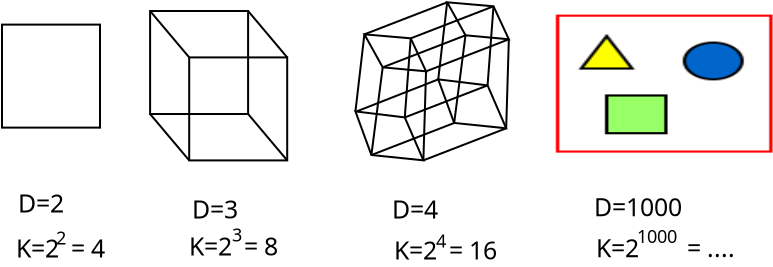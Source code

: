 <?xml version="1.0" encoding="UTF-8"?>
<dia:diagram xmlns:dia="http://www.lysator.liu.se/~alla/dia/">
  <dia:layer name="Background" visible="true" connectable="false"/>
  <dia:layer name="Background" visible="true" connectable="false"/>
  <dia:layer name="Background" visible="true" connectable="false"/>
  <dia:layer name="Background" visible="true" connectable="false"/>
  <dia:layer name="Background" visible="true" connectable="true" active="true">
    <dia:object type="Standard - Box" version="0" id="O0">
      <dia:attribute name="obj_pos">
        <dia:point val="5,4.95"/>
      </dia:attribute>
      <dia:attribute name="obj_bb">
        <dia:rectangle val="4.95,4.9;9.95,10.15"/>
      </dia:attribute>
      <dia:attribute name="elem_corner">
        <dia:point val="5,4.95"/>
      </dia:attribute>
      <dia:attribute name="elem_width">
        <dia:real val="4.9"/>
      </dia:attribute>
      <dia:attribute name="elem_height">
        <dia:real val="5.15"/>
      </dia:attribute>
      <dia:attribute name="show_background">
        <dia:boolean val="true"/>
      </dia:attribute>
    </dia:object>
    <dia:group>
      <dia:attribute name="meta">
        <dia:composite type="dict"/>
      </dia:attribute>
      <dia:attribute name="matrix"/>
      <dia:object type="Standard - Box" version="0" id="O1">
        <dia:attribute name="obj_pos">
          <dia:point val="12.405,4.27"/>
        </dia:attribute>
        <dia:attribute name="obj_bb">
          <dia:rectangle val="12.355,4.22;17.355,9.47"/>
        </dia:attribute>
        <dia:attribute name="elem_corner">
          <dia:point val="12.405,4.27"/>
        </dia:attribute>
        <dia:attribute name="elem_width">
          <dia:real val="4.9"/>
        </dia:attribute>
        <dia:attribute name="elem_height">
          <dia:real val="5.15"/>
        </dia:attribute>
        <dia:attribute name="show_background">
          <dia:boolean val="false"/>
        </dia:attribute>
        <dia:connections>
          <dia:connection handle="0" to="O1" connection="5"/>
          <dia:connection handle="1" to="O2" connection="5"/>
        </dia:connections>
      </dia:object>
      <dia:object type="Standard - Box" version="0" id="O2">
        <dia:attribute name="obj_pos">
          <dia:point val="14.36,6.59"/>
        </dia:attribute>
        <dia:attribute name="obj_bb">
          <dia:rectangle val="14.31,6.54;19.31,11.79"/>
        </dia:attribute>
        <dia:attribute name="elem_corner">
          <dia:point val="14.36,6.59"/>
        </dia:attribute>
        <dia:attribute name="elem_width">
          <dia:real val="4.9"/>
        </dia:attribute>
        <dia:attribute name="elem_height">
          <dia:real val="5.15"/>
        </dia:attribute>
        <dia:attribute name="show_background">
          <dia:boolean val="false"/>
        </dia:attribute>
        <dia:connections>
          <dia:connection handle="0" to="O1" connection="7"/>
          <dia:connection handle="1" to="O2" connection="7"/>
        </dia:connections>
      </dia:object>
      <dia:object type="Standard - Line" version="0" id="O3">
        <dia:attribute name="obj_pos">
          <dia:point val="12.405,9.42"/>
        </dia:attribute>
        <dia:attribute name="obj_bb">
          <dia:rectangle val="12.335,9.35;14.431,11.81"/>
        </dia:attribute>
        <dia:attribute name="conn_endpoints">
          <dia:point val="12.405,9.42"/>
          <dia:point val="14.36,11.74"/>
        </dia:attribute>
        <dia:attribute name="numcp">
          <dia:int val="1"/>
        </dia:attribute>
        <dia:connections>
          <dia:connection handle="0" to="O1" connection="2"/>
          <dia:connection handle="1" to="O2" connection="2"/>
        </dia:connections>
      </dia:object>
      <dia:object type="Standard - Line" version="0" id="O4">
        <dia:attribute name="obj_pos">
          <dia:point val="17.305,9.42"/>
        </dia:attribute>
        <dia:attribute name="obj_bb">
          <dia:rectangle val="17.235,9.35;19.331,11.81"/>
        </dia:attribute>
        <dia:attribute name="conn_endpoints">
          <dia:point val="17.305,9.42"/>
          <dia:point val="19.26,11.74"/>
        </dia:attribute>
        <dia:attribute name="numcp">
          <dia:int val="1"/>
        </dia:attribute>
        <dia:connections>
          <dia:connection handle="0" to="O1" connection="0"/>
          <dia:connection handle="1" to="O2" connection="0"/>
        </dia:connections>
      </dia:object>
      <dia:object type="Standard - Line" version="0" id="O5">
        <dia:attribute name="obj_pos">
          <dia:point val="17.305,4.27"/>
        </dia:attribute>
        <dia:attribute name="obj_bb">
          <dia:rectangle val="17.235,4.2;19.331,6.66"/>
        </dia:attribute>
        <dia:attribute name="conn_endpoints">
          <dia:point val="17.305,4.27"/>
          <dia:point val="19.26,6.59"/>
        </dia:attribute>
        <dia:attribute name="numcp">
          <dia:int val="1"/>
        </dia:attribute>
      </dia:object>
      <dia:object type="Standard - Line" version="0" id="O6">
        <dia:attribute name="obj_pos">
          <dia:point val="12.405,4.27"/>
        </dia:attribute>
        <dia:attribute name="obj_bb">
          <dia:rectangle val="12.335,4.2;14.431,6.66"/>
        </dia:attribute>
        <dia:attribute name="conn_endpoints">
          <dia:point val="12.405,4.27"/>
          <dia:point val="14.36,6.59"/>
        </dia:attribute>
        <dia:attribute name="numcp">
          <dia:int val="1"/>
        </dia:attribute>
      </dia:object>
    </dia:group>
    <dia:group>
      <dia:attribute name="meta">
        <dia:composite type="dict"/>
      </dia:attribute>
      <dia:attribute name="matrix"/>
      <dia:object type="Standard - Line" version="0" id="O7">
        <dia:attribute name="obj_pos">
          <dia:point val="24.035,7.086"/>
        </dia:attribute>
        <dia:attribute name="obj_bb">
          <dia:rectangle val="23.971,5.42;28.24,7.151"/>
        </dia:attribute>
        <dia:attribute name="conn_endpoints">
          <dia:point val="24.035,7.086"/>
          <dia:point val="28.175,5.484"/>
        </dia:attribute>
        <dia:attribute name="numcp">
          <dia:int val="1"/>
        </dia:attribute>
      </dia:object>
      <dia:object type="Standard - Line" version="0" id="O8">
        <dia:attribute name="obj_pos">
          <dia:point val="25.435,5.636"/>
        </dia:attribute>
        <dia:attribute name="obj_bb">
          <dia:rectangle val="25.371,3.97;29.64,5.701"/>
        </dia:attribute>
        <dia:attribute name="conn_endpoints">
          <dia:point val="25.435,5.636"/>
          <dia:point val="29.575,4.034"/>
        </dia:attribute>
        <dia:attribute name="numcp">
          <dia:int val="1"/>
        </dia:attribute>
      </dia:object>
      <dia:object type="Standard - Line" version="0" id="O9">
        <dia:attribute name="obj_pos">
          <dia:point val="23.119,5.436"/>
        </dia:attribute>
        <dia:attribute name="obj_bb">
          <dia:rectangle val="23.054,3.769;27.323,5.501"/>
        </dia:attribute>
        <dia:attribute name="conn_endpoints">
          <dia:point val="23.119,5.436"/>
          <dia:point val="27.259,3.834"/>
        </dia:attribute>
        <dia:attribute name="numcp">
          <dia:int val="1"/>
        </dia:attribute>
      </dia:object>
      <dia:object type="Standard - Line" version="0" id="O10">
        <dia:attribute name="obj_pos">
          <dia:point val="22.744,9.284"/>
        </dia:attribute>
        <dia:attribute name="obj_bb">
          <dia:rectangle val="22.679,7.623;26.877,9.349"/>
        </dia:attribute>
        <dia:attribute name="conn_endpoints">
          <dia:point val="22.744,9.284"/>
          <dia:point val="26.812,7.688"/>
        </dia:attribute>
        <dia:attribute name="numcp">
          <dia:int val="1"/>
        </dia:attribute>
      </dia:object>
      <dia:object type="Standard - Line" version="0" id="O11">
        <dia:attribute name="obj_pos">
          <dia:point val="29.279,7.988"/>
        </dia:attribute>
        <dia:attribute name="obj_bb">
          <dia:rectangle val="25.074,7.924;29.343,9.655"/>
        </dia:attribute>
        <dia:attribute name="conn_endpoints">
          <dia:point val="29.279,7.988"/>
          <dia:point val="25.139,9.59"/>
        </dia:attribute>
        <dia:attribute name="numcp">
          <dia:int val="1"/>
        </dia:attribute>
      </dia:object>
      <dia:object type="Standard - Line" version="0" id="O12">
        <dia:attribute name="obj_pos">
          <dia:point val="30.342,5.684"/>
        </dia:attribute>
        <dia:attribute name="obj_bb">
          <dia:rectangle val="26.137,5.62;30.407,7.351"/>
        </dia:attribute>
        <dia:attribute name="conn_endpoints">
          <dia:point val="30.342,5.684"/>
          <dia:point val="26.202,7.286"/>
        </dia:attribute>
        <dia:attribute name="numcp">
          <dia:int val="1"/>
        </dia:attribute>
      </dia:object>
      <dia:object type="Standard - Line" version="0" id="O13">
        <dia:attribute name="obj_pos">
          <dia:point val="30.209,10.134"/>
          <dia:connections>
            <dia:connection handle="0" to="O20" connection="4"/>
            <dia:connection handle="1" to="O19" connection="4"/>
          </dia:connections>
        </dia:attribute>
        <dia:attribute name="obj_bb">
          <dia:rectangle val="26.004,10.069;30.273,11.801"/>
          <dia:connections>
            <dia:connection handle="0" to="O20" connection="6"/>
            <dia:connection handle="1" to="O19" connection="6"/>
          </dia:connections>
        </dia:attribute>
        <dia:attribute name="conn_endpoints">
          <dia:point val="30.209,10.134"/>
          <dia:point val="26.069,11.736"/>
          <dia:connections>
            <dia:connection handle="0" to="O20" connection="0"/>
            <dia:connection handle="1" to="O19" connection="0"/>
          </dia:connections>
        </dia:attribute>
        <dia:attribute name="numcp">
          <dia:int val="1"/>
          <dia:connections>
            <dia:connection handle="0" to="O20" connection="2"/>
            <dia:connection handle="1" to="O19" connection="2"/>
          </dia:connections>
        </dia:attribute>
      </dia:object>
      <dia:object type="Standard - Line" version="0" id="O14">
        <dia:attribute name="obj_pos">
          <dia:point val="27.609,9.867"/>
          <dia:connections>
            <dia:connection handle="0" to="O26" connection="4"/>
            <dia:connection handle="1" to="O25" connection="4"/>
          </dia:connections>
        </dia:attribute>
        <dia:attribute name="obj_bb">
          <dia:rectangle val="23.404,9.803;27.673,11.534"/>
          <dia:connections>
            <dia:connection handle="0" to="O26" connection="6"/>
            <dia:connection handle="1" to="O25" connection="6"/>
          </dia:connections>
        </dia:attribute>
        <dia:attribute name="conn_endpoints">
          <dia:point val="27.609,9.867"/>
          <dia:point val="23.469,11.47"/>
          <dia:connections>
            <dia:connection handle="0" to="O26" connection="0"/>
            <dia:connection handle="1" to="O25" connection="0"/>
          </dia:connections>
        </dia:attribute>
        <dia:attribute name="numcp">
          <dia:int val="1"/>
          <dia:connections>
            <dia:connection handle="0" to="O26" connection="2"/>
            <dia:connection handle="1" to="O25" connection="2"/>
          </dia:connections>
        </dia:attribute>
      </dia:object>
      <dia:group>
        <dia:attribute name="meta">
          <dia:composite type="dict"/>
        </dia:attribute>
        <dia:attribute name="matrix"/>
        <dia:object type="Standard - Line" version="0" id="O15">
          <dia:attribute name="obj_pos">
            <dia:point val="26.202,7.286"/>
          </dia:attribute>
          <dia:attribute name="obj_bb">
            <dia:rectangle val="26.017,7.235;26.253,11.788"/>
          </dia:attribute>
          <dia:attribute name="conn_endpoints">
            <dia:point val="26.202,7.286"/>
            <dia:point val="26.069,11.736"/>
          </dia:attribute>
          <dia:attribute name="numcp">
            <dia:int val="1"/>
          </dia:attribute>
        </dia:object>
        <dia:object type="Standard - Line" version="0" id="O16">
          <dia:attribute name="obj_pos">
            <dia:point val="24.035,7.086"/>
          </dia:attribute>
          <dia:attribute name="obj_bb">
            <dia:rectangle val="23.413,7.03;24.091,11.526"/>
          </dia:attribute>
          <dia:attribute name="conn_endpoints">
            <dia:point val="24.035,7.086"/>
            <dia:point val="23.469,11.47"/>
          </dia:attribute>
          <dia:attribute name="numcp">
            <dia:int val="1"/>
          </dia:attribute>
        </dia:object>
        <dia:object type="Standard - Line" version="0" id="O17">
          <dia:attribute name="obj_pos">
            <dia:point val="23.119,5.436"/>
          </dia:attribute>
          <dia:attribute name="obj_bb">
            <dia:rectangle val="22.617,5.381;23.174,9.346"/>
          </dia:attribute>
          <dia:attribute name="conn_endpoints">
            <dia:point val="23.119,5.436"/>
            <dia:point val="22.672,9.29"/>
          </dia:attribute>
          <dia:attribute name="numcp">
            <dia:int val="1"/>
          </dia:attribute>
        </dia:object>
        <dia:object type="Standard - Line" version="0" id="O18">
          <dia:attribute name="obj_pos">
            <dia:point val="25.435,5.636"/>
          </dia:attribute>
          <dia:attribute name="obj_bb">
            <dia:rectangle val="25.085,5.583;25.489,9.644"/>
          </dia:attribute>
          <dia:attribute name="conn_endpoints">
            <dia:point val="25.435,5.636"/>
            <dia:point val="25.139,9.59"/>
          </dia:attribute>
          <dia:attribute name="numcp">
            <dia:int val="1"/>
          </dia:attribute>
        </dia:object>
        <dia:object type="Standard - Polygon" version="0" id="O19">
          <dia:attribute name="obj_pos">
            <dia:point val="22.672,9.29"/>
          </dia:attribute>
          <dia:attribute name="obj_bb">
            <dia:rectangle val="22.597,9.231;26.148,11.795"/>
          </dia:attribute>
          <dia:attribute name="poly_points">
            <dia:point val="22.672,9.29"/>
            <dia:point val="25.139,9.59"/>
            <dia:point val="26.069,11.736"/>
            <dia:point val="23.469,11.47"/>
          </dia:attribute>
          <dia:attribute name="show_background">
            <dia:boolean val="false"/>
          </dia:attribute>
        </dia:object>
        <dia:object type="Standard - Polygon" version="0" id="O20">
          <dia:attribute name="obj_pos">
            <dia:point val="23.119,5.436"/>
          </dia:attribute>
          <dia:attribute name="obj_bb">
            <dia:rectangle val="23.029,5.378;26.284,7.344"/>
          </dia:attribute>
          <dia:attribute name="poly_points">
            <dia:point val="23.119,5.436"/>
            <dia:point val="25.435,5.636"/>
            <dia:point val="26.202,7.286"/>
            <dia:point val="24.035,7.086"/>
          </dia:attribute>
          <dia:attribute name="show_background">
            <dia:boolean val="false"/>
          </dia:attribute>
        </dia:object>
      </dia:group>
      <dia:group>
        <dia:attribute name="meta">
          <dia:composite type="dict"/>
        </dia:attribute>
        <dia:attribute name="matrix"/>
        <dia:object type="Standard - Line" version="0" id="O21">
          <dia:attribute name="obj_pos">
            <dia:point val="30.342,5.684"/>
          </dia:attribute>
          <dia:attribute name="obj_bb">
            <dia:rectangle val="30.157,5.633;30.394,10.186"/>
          </dia:attribute>
          <dia:attribute name="conn_endpoints">
            <dia:point val="30.342,5.684"/>
            <dia:point val="30.209,10.134"/>
          </dia:attribute>
          <dia:attribute name="numcp">
            <dia:int val="1"/>
          </dia:attribute>
        </dia:object>
        <dia:object type="Standard - Line" version="0" id="O22">
          <dia:attribute name="obj_pos">
            <dia:point val="28.175,5.484"/>
          </dia:attribute>
          <dia:attribute name="obj_bb">
            <dia:rectangle val="27.553,5.428;28.231,9.924"/>
          </dia:attribute>
          <dia:attribute name="conn_endpoints">
            <dia:point val="28.175,5.484"/>
            <dia:point val="27.609,9.867"/>
          </dia:attribute>
          <dia:attribute name="numcp">
            <dia:int val="1"/>
          </dia:attribute>
        </dia:object>
        <dia:object type="Standard - Line" version="0" id="O23">
          <dia:attribute name="obj_pos">
            <dia:point val="27.259,3.834"/>
          </dia:attribute>
          <dia:attribute name="obj_bb">
            <dia:rectangle val="26.757,3.779;27.314,7.744"/>
          </dia:attribute>
          <dia:attribute name="conn_endpoints">
            <dia:point val="27.259,3.834"/>
            <dia:point val="26.812,7.688"/>
          </dia:attribute>
          <dia:attribute name="numcp">
            <dia:int val="1"/>
          </dia:attribute>
        </dia:object>
        <dia:object type="Standard - Line" version="0" id="O24">
          <dia:attribute name="obj_pos">
            <dia:point val="29.575,4.034"/>
          </dia:attribute>
          <dia:attribute name="obj_bb">
            <dia:rectangle val="29.225,3.981;29.629,8.042"/>
          </dia:attribute>
          <dia:attribute name="conn_endpoints">
            <dia:point val="29.575,4.034"/>
            <dia:point val="29.279,7.988"/>
          </dia:attribute>
          <dia:attribute name="numcp">
            <dia:int val="1"/>
          </dia:attribute>
        </dia:object>
        <dia:object type="Standard - Polygon" version="0" id="O25">
          <dia:attribute name="obj_pos">
            <dia:point val="26.812,7.688"/>
          </dia:attribute>
          <dia:attribute name="obj_bb">
            <dia:rectangle val="26.737,7.629;30.288,10.193"/>
          </dia:attribute>
          <dia:attribute name="poly_points">
            <dia:point val="26.812,7.688"/>
            <dia:point val="29.279,7.988"/>
            <dia:point val="30.209,10.134"/>
            <dia:point val="27.609,9.867"/>
          </dia:attribute>
          <dia:attribute name="show_background">
            <dia:boolean val="false"/>
          </dia:attribute>
        </dia:object>
        <dia:object type="Standard - Polygon" version="0" id="O26">
          <dia:attribute name="obj_pos">
            <dia:point val="27.259,3.834"/>
          </dia:attribute>
          <dia:attribute name="obj_bb">
            <dia:rectangle val="27.169,3.776;30.424,5.742"/>
          </dia:attribute>
          <dia:attribute name="poly_points">
            <dia:point val="27.259,3.834"/>
            <dia:point val="29.575,4.034"/>
            <dia:point val="30.342,5.684"/>
            <dia:point val="28.175,5.484"/>
          </dia:attribute>
          <dia:attribute name="show_background">
            <dia:boolean val="false"/>
          </dia:attribute>
        </dia:object>
      </dia:group>
    </dia:group>
    <dia:object type="Standard - Text" version="1" id="O27">
      <dia:attribute name="obj_pos">
        <dia:point val="5.8,14.35"/>
      </dia:attribute>
      <dia:attribute name="obj_bb">
        <dia:rectangle val="5.8,13.195;8.585,14.645"/>
      </dia:attribute>
      <dia:attribute name="text">
        <dia:composite type="text">
          <dia:attribute name="string">
            <dia:string>#D=2#</dia:string>
          </dia:attribute>
          <dia:attribute name="font">
            <dia:font family="sans" style="0" name="Helvetica"/>
          </dia:attribute>
          <dia:attribute name="height">
            <dia:real val="1.552"/>
          </dia:attribute>
          <dia:attribute name="pos">
            <dia:point val="5.8,14.35"/>
          </dia:attribute>
          <dia:attribute name="color">
            <dia:color val="#000000ff"/>
          </dia:attribute>
          <dia:attribute name="alignment">
            <dia:enum val="0"/>
          </dia:attribute>
        </dia:composite>
      </dia:attribute>
      <dia:attribute name="valign">
        <dia:enum val="3"/>
      </dia:attribute>
    </dia:object>
    <dia:object type="Standard - Text" version="1" id="O28">
      <dia:attribute name="obj_pos">
        <dia:point val="14.5,14.65"/>
      </dia:attribute>
      <dia:attribute name="obj_bb">
        <dia:rectangle val="14.5,13.495;17.285,14.945"/>
      </dia:attribute>
      <dia:attribute name="text">
        <dia:composite type="text">
          <dia:attribute name="string">
            <dia:string>#D=3#</dia:string>
          </dia:attribute>
          <dia:attribute name="font">
            <dia:font family="sans" style="0" name="Helvetica"/>
          </dia:attribute>
          <dia:attribute name="height">
            <dia:real val="1.552"/>
          </dia:attribute>
          <dia:attribute name="pos">
            <dia:point val="14.5,14.65"/>
          </dia:attribute>
          <dia:attribute name="color">
            <dia:color val="#000000ff"/>
          </dia:attribute>
          <dia:attribute name="alignment">
            <dia:enum val="0"/>
          </dia:attribute>
        </dia:composite>
      </dia:attribute>
      <dia:attribute name="valign">
        <dia:enum val="3"/>
      </dia:attribute>
    </dia:object>
    <dia:object type="Standard - Text" version="1" id="O29">
      <dia:attribute name="obj_pos">
        <dia:point val="5.7,16.6"/>
      </dia:attribute>
      <dia:attribute name="obj_bb">
        <dia:rectangle val="5.7,15.445;11.36,16.895"/>
      </dia:attribute>
      <dia:attribute name="text">
        <dia:composite type="text">
          <dia:attribute name="string">
            <dia:string>#K=2  = 4#</dia:string>
          </dia:attribute>
          <dia:attribute name="font">
            <dia:font family="sans" style="0" name="Helvetica"/>
          </dia:attribute>
          <dia:attribute name="height">
            <dia:real val="1.552"/>
          </dia:attribute>
          <dia:attribute name="pos">
            <dia:point val="5.7,16.6"/>
          </dia:attribute>
          <dia:attribute name="color">
            <dia:color val="#000000ff"/>
          </dia:attribute>
          <dia:attribute name="alignment">
            <dia:enum val="0"/>
          </dia:attribute>
        </dia:composite>
      </dia:attribute>
      <dia:attribute name="valign">
        <dia:enum val="3"/>
      </dia:attribute>
    </dia:object>
    <dia:object type="Standard - Text" version="1" id="O30">
      <dia:attribute name="obj_pos">
        <dia:point val="14.35,16.5"/>
      </dia:attribute>
      <dia:attribute name="obj_bb">
        <dia:rectangle val="14.35,15.345;20.01,16.795"/>
      </dia:attribute>
      <dia:attribute name="text">
        <dia:composite type="text">
          <dia:attribute name="string">
            <dia:string>#K=2  = 8#</dia:string>
          </dia:attribute>
          <dia:attribute name="font">
            <dia:font family="sans" style="0" name="Helvetica"/>
          </dia:attribute>
          <dia:attribute name="height">
            <dia:real val="1.552"/>
          </dia:attribute>
          <dia:attribute name="pos">
            <dia:point val="14.35,16.5"/>
          </dia:attribute>
          <dia:attribute name="color">
            <dia:color val="#000000ff"/>
          </dia:attribute>
          <dia:attribute name="alignment">
            <dia:enum val="0"/>
          </dia:attribute>
        </dia:composite>
      </dia:attribute>
      <dia:attribute name="valign">
        <dia:enum val="3"/>
      </dia:attribute>
    </dia:object>
    <dia:object type="Standard - Text" version="1" id="O31">
      <dia:attribute name="obj_pos">
        <dia:point val="7.7,15.95"/>
      </dia:attribute>
      <dia:attribute name="obj_bb">
        <dia:rectangle val="7.7,15.11;8.275,16.165"/>
      </dia:attribute>
      <dia:attribute name="text">
        <dia:composite type="text">
          <dia:attribute name="string">
            <dia:string>#2#</dia:string>
          </dia:attribute>
          <dia:attribute name="font">
            <dia:font family="sans" style="0" name="Helvetica"/>
          </dia:attribute>
          <dia:attribute name="height">
            <dia:real val="1.129"/>
          </dia:attribute>
          <dia:attribute name="pos">
            <dia:point val="7.7,15.95"/>
          </dia:attribute>
          <dia:attribute name="color">
            <dia:color val="#000000ff"/>
          </dia:attribute>
          <dia:attribute name="alignment">
            <dia:enum val="0"/>
          </dia:attribute>
        </dia:composite>
      </dia:attribute>
      <dia:attribute name="valign">
        <dia:enum val="3"/>
      </dia:attribute>
    </dia:object>
    <dia:object type="Standard - Text" version="1" id="O32">
      <dia:attribute name="obj_pos">
        <dia:point val="16.75,15.8"/>
      </dia:attribute>
      <dia:attribute name="obj_bb">
        <dia:rectangle val="16.462,14.96;17.038,16.015"/>
      </dia:attribute>
      <dia:attribute name="text">
        <dia:composite type="text">
          <dia:attribute name="string">
            <dia:string>#3#</dia:string>
          </dia:attribute>
          <dia:attribute name="font">
            <dia:font family="sans" style="0" name="Helvetica"/>
          </dia:attribute>
          <dia:attribute name="height">
            <dia:real val="1.129"/>
          </dia:attribute>
          <dia:attribute name="pos">
            <dia:point val="16.75,15.8"/>
          </dia:attribute>
          <dia:attribute name="color">
            <dia:color val="#000000ff"/>
          </dia:attribute>
          <dia:attribute name="alignment">
            <dia:enum val="1"/>
          </dia:attribute>
        </dia:composite>
      </dia:attribute>
      <dia:attribute name="valign">
        <dia:enum val="3"/>
      </dia:attribute>
    </dia:object>
    <dia:object type="Standard - Text" version="1" id="O33">
      <dia:attribute name="obj_pos">
        <dia:point val="24.5,14.65"/>
      </dia:attribute>
      <dia:attribute name="obj_bb">
        <dia:rectangle val="24.5,13.495;27.285,14.945"/>
      </dia:attribute>
      <dia:attribute name="text">
        <dia:composite type="text">
          <dia:attribute name="string">
            <dia:string>#D=4#</dia:string>
          </dia:attribute>
          <dia:attribute name="font">
            <dia:font family="sans" style="0" name="Helvetica"/>
          </dia:attribute>
          <dia:attribute name="height">
            <dia:real val="1.552"/>
          </dia:attribute>
          <dia:attribute name="pos">
            <dia:point val="24.5,14.65"/>
          </dia:attribute>
          <dia:attribute name="color">
            <dia:color val="#000000ff"/>
          </dia:attribute>
          <dia:attribute name="alignment">
            <dia:enum val="0"/>
          </dia:attribute>
        </dia:composite>
      </dia:attribute>
      <dia:attribute name="valign">
        <dia:enum val="3"/>
      </dia:attribute>
    </dia:object>
    <dia:object type="Standard - Text" version="1" id="O34">
      <dia:attribute name="obj_pos">
        <dia:point val="24.6,16.7"/>
      </dia:attribute>
      <dia:attribute name="obj_bb">
        <dia:rectangle val="24.6,15.545;31.05,16.995"/>
      </dia:attribute>
      <dia:attribute name="text">
        <dia:composite type="text">
          <dia:attribute name="string">
            <dia:string>#K=2  = 16#</dia:string>
          </dia:attribute>
          <dia:attribute name="font">
            <dia:font family="sans" style="0" name="Helvetica"/>
          </dia:attribute>
          <dia:attribute name="height">
            <dia:real val="1.552"/>
          </dia:attribute>
          <dia:attribute name="pos">
            <dia:point val="24.6,16.7"/>
          </dia:attribute>
          <dia:attribute name="color">
            <dia:color val="#000000ff"/>
          </dia:attribute>
          <dia:attribute name="alignment">
            <dia:enum val="0"/>
          </dia:attribute>
        </dia:composite>
      </dia:attribute>
      <dia:attribute name="valign">
        <dia:enum val="3"/>
      </dia:attribute>
    </dia:object>
    <dia:object type="Standard - Text" version="1" id="O35">
      <dia:attribute name="obj_pos">
        <dia:point val="26.7,16.1"/>
      </dia:attribute>
      <dia:attribute name="obj_bb">
        <dia:rectangle val="26.7,15.26;27.275,16.315"/>
      </dia:attribute>
      <dia:attribute name="text">
        <dia:composite type="text">
          <dia:attribute name="string">
            <dia:string>#4#</dia:string>
          </dia:attribute>
          <dia:attribute name="font">
            <dia:font family="sans" style="0" name="Helvetica"/>
          </dia:attribute>
          <dia:attribute name="height">
            <dia:real val="1.129"/>
          </dia:attribute>
          <dia:attribute name="pos">
            <dia:point val="26.7,16.1"/>
          </dia:attribute>
          <dia:attribute name="color">
            <dia:color val="#000000ff"/>
          </dia:attribute>
          <dia:attribute name="alignment">
            <dia:enum val="0"/>
          </dia:attribute>
        </dia:composite>
      </dia:attribute>
      <dia:attribute name="valign">
        <dia:enum val="3"/>
      </dia:attribute>
    </dia:object>
    <dia:object type="Standard - Image" version="0" id="O36">
      <dia:attribute name="obj_pos">
        <dia:point val="32.695,4.45"/>
      </dia:attribute>
      <dia:attribute name="obj_bb">
        <dia:rectangle val="32.695,4.45;43.526,11.35"/>
      </dia:attribute>
      <dia:attribute name="elem_corner">
        <dia:point val="32.695,4.45"/>
      </dia:attribute>
      <dia:attribute name="elem_width">
        <dia:real val="10.832"/>
      </dia:attribute>
      <dia:attribute name="elem_height">
        <dia:real val="6.9"/>
      </dia:attribute>
      <dia:attribute name="draw_border">
        <dia:boolean val="false"/>
      </dia:attribute>
      <dia:attribute name="keep_aspect">
        <dia:boolean val="true"/>
      </dia:attribute>
      <dia:attribute name="file">
        <dia:string>#/home/linas/src/learn/learn-lang-diary/ss-2024/weights.jpeg#</dia:string>
      </dia:attribute>
    </dia:object>
    <dia:group>
      <dia:attribute name="meta">
        <dia:composite type="dict"/>
      </dia:attribute>
      <dia:attribute name="matrix"/>
      <dia:object type="Standard - Text" version="1" id="O37">
        <dia:attribute name="obj_pos">
          <dia:point val="34.605,14.528"/>
        </dia:attribute>
        <dia:attribute name="obj_bb">
          <dia:rectangle val="34.605,13.373;39.76,14.823"/>
        </dia:attribute>
        <dia:attribute name="text">
          <dia:composite type="text">
            <dia:attribute name="string">
              <dia:string>#D=1000#</dia:string>
            </dia:attribute>
            <dia:attribute name="font">
              <dia:font family="sans" style="0" name="Helvetica"/>
            </dia:attribute>
            <dia:attribute name="height">
              <dia:real val="1.552"/>
            </dia:attribute>
            <dia:attribute name="pos">
              <dia:point val="34.605,14.528"/>
            </dia:attribute>
            <dia:attribute name="color">
              <dia:color val="#000000ff"/>
            </dia:attribute>
            <dia:attribute name="alignment">
              <dia:enum val="0"/>
            </dia:attribute>
          </dia:composite>
        </dia:attribute>
        <dia:attribute name="valign">
          <dia:enum val="3"/>
        </dia:attribute>
      </dia:object>
      <dia:object type="Standard - Text" version="1" id="O38">
        <dia:attribute name="obj_pos">
          <dia:point val="34.705,16.578"/>
        </dia:attribute>
        <dia:attribute name="obj_bb">
          <dia:rectangle val="34.705,15.423;43.525,16.873"/>
        </dia:attribute>
        <dia:attribute name="text">
          <dia:composite type="text">
            <dia:attribute name="string">
              <dia:string>#K=2        = ....#</dia:string>
            </dia:attribute>
            <dia:attribute name="font">
              <dia:font family="sans" style="0" name="Helvetica"/>
            </dia:attribute>
            <dia:attribute name="height">
              <dia:real val="1.552"/>
            </dia:attribute>
            <dia:attribute name="pos">
              <dia:point val="34.705,16.578"/>
            </dia:attribute>
            <dia:attribute name="color">
              <dia:color val="#000000ff"/>
            </dia:attribute>
            <dia:attribute name="alignment">
              <dia:enum val="0"/>
            </dia:attribute>
          </dia:composite>
        </dia:attribute>
        <dia:attribute name="valign">
          <dia:enum val="3"/>
        </dia:attribute>
      </dia:object>
      <dia:object type="Standard - Text" version="1" id="O39">
        <dia:attribute name="obj_pos">
          <dia:point val="37.75,15.867"/>
        </dia:attribute>
        <dia:attribute name="obj_bb">
          <dia:rectangle val="36.6,15.027;38.9,16.082"/>
        </dia:attribute>
        <dia:attribute name="text">
          <dia:composite type="text">
            <dia:attribute name="string">
              <dia:string>#1000#</dia:string>
            </dia:attribute>
            <dia:attribute name="font">
              <dia:font family="sans" style="0" name="Helvetica"/>
            </dia:attribute>
            <dia:attribute name="height">
              <dia:real val="1.129"/>
            </dia:attribute>
            <dia:attribute name="pos">
              <dia:point val="37.75,15.867"/>
            </dia:attribute>
            <dia:attribute name="color">
              <dia:color val="#000000ff"/>
            </dia:attribute>
            <dia:attribute name="alignment">
              <dia:enum val="1"/>
            </dia:attribute>
          </dia:composite>
        </dia:attribute>
        <dia:attribute name="valign">
          <dia:enum val="3"/>
        </dia:attribute>
      </dia:object>
    </dia:group>
  </dia:layer>
</dia:diagram>
